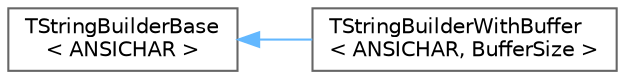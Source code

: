 digraph "Graphical Class Hierarchy"
{
 // INTERACTIVE_SVG=YES
 // LATEX_PDF_SIZE
  bgcolor="transparent";
  edge [fontname=Helvetica,fontsize=10,labelfontname=Helvetica,labelfontsize=10];
  node [fontname=Helvetica,fontsize=10,shape=box,height=0.2,width=0.4];
  rankdir="LR";
  Node0 [id="Node000000",label="TStringBuilderBase\l\< ANSICHAR \>",height=0.2,width=0.4,color="grey40", fillcolor="white", style="filled",URL="$d6/dbc/classTStringBuilderBase.html",tooltip=" "];
  Node0 -> Node1 [id="edge8439_Node000000_Node000001",dir="back",color="steelblue1",style="solid",tooltip=" "];
  Node1 [id="Node000001",label="TStringBuilderWithBuffer\l\< ANSICHAR, BufferSize \>",height=0.2,width=0.4,color="grey40", fillcolor="white", style="filled",URL="$d1/d8c/classTStringBuilderWithBuffer.html",tooltip=" "];
}

